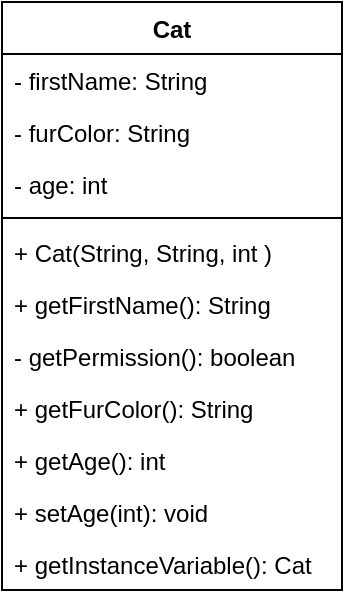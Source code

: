 <mxfile>
    <diagram id="M8kBhUjt7aDqKmAHbUo4" name="Cat">
        <mxGraphModel dx="628" dy="645" grid="1" gridSize="10" guides="1" tooltips="1" connect="1" arrows="1" fold="1" page="1" pageScale="1" pageWidth="827" pageHeight="1169" math="0" shadow="0">
            <root>
                <mxCell id="0"/>
                <mxCell id="1" parent="0"/>
                <mxCell id="2" value="Cat" style="swimlane;fontStyle=1;align=center;verticalAlign=top;childLayout=stackLayout;horizontal=1;startSize=26;horizontalStack=0;resizeParent=1;resizeParentMax=0;resizeLast=0;collapsible=1;marginBottom=0;" parent="1" vertex="1">
                    <mxGeometry x="520" y="220" width="170" height="294" as="geometry">
                        <mxRectangle x="280" y="220" width="100" height="30" as="alternateBounds"/>
                    </mxGeometry>
                </mxCell>
                <mxCell id="3" value="- firstName: String" style="text;strokeColor=none;fillColor=none;align=left;verticalAlign=top;spacingLeft=4;spacingRight=4;overflow=hidden;rotatable=0;points=[[0,0.5],[1,0.5]];portConstraint=eastwest;" parent="2" vertex="1">
                    <mxGeometry y="26" width="170" height="26" as="geometry"/>
                </mxCell>
                <mxCell id="7" value="- furColor: String" style="text;strokeColor=none;fillColor=none;align=left;verticalAlign=top;spacingLeft=4;spacingRight=4;overflow=hidden;rotatable=0;points=[[0,0.5],[1,0.5]];portConstraint=eastwest;" vertex="1" parent="2">
                    <mxGeometry y="52" width="170" height="26" as="geometry"/>
                </mxCell>
                <mxCell id="6" value="- age: int" style="text;strokeColor=none;fillColor=none;align=left;verticalAlign=top;spacingLeft=4;spacingRight=4;overflow=hidden;rotatable=0;points=[[0,0.5],[1,0.5]];portConstraint=eastwest;" vertex="1" parent="2">
                    <mxGeometry y="78" width="170" height="26" as="geometry"/>
                </mxCell>
                <mxCell id="4" value="" style="line;strokeWidth=1;fillColor=none;align=left;verticalAlign=middle;spacingTop=-1;spacingLeft=3;spacingRight=3;rotatable=0;labelPosition=right;points=[];portConstraint=eastwest;strokeColor=inherit;" parent="2" vertex="1">
                    <mxGeometry y="104" width="170" height="8" as="geometry"/>
                </mxCell>
                <mxCell id="5" value="+ Cat(String, String, int )" style="text;strokeColor=none;fillColor=none;align=left;verticalAlign=top;spacingLeft=4;spacingRight=4;overflow=hidden;rotatable=0;points=[[0,0.5],[1,0.5]];portConstraint=eastwest;" parent="2" vertex="1">
                    <mxGeometry y="112" width="170" height="26" as="geometry"/>
                </mxCell>
                <mxCell id="8" value="+ getFirstName(): String" style="text;strokeColor=none;fillColor=none;align=left;verticalAlign=top;spacingLeft=4;spacingRight=4;overflow=hidden;rotatable=0;points=[[0,0.5],[1,0.5]];portConstraint=eastwest;" vertex="1" parent="2">
                    <mxGeometry y="138" width="170" height="26" as="geometry"/>
                </mxCell>
                <mxCell id="9" value="- getPermission(): boolean" style="text;strokeColor=none;fillColor=none;align=left;verticalAlign=top;spacingLeft=4;spacingRight=4;overflow=hidden;rotatable=0;points=[[0,0.5],[1,0.5]];portConstraint=eastwest;" vertex="1" parent="2">
                    <mxGeometry y="164" width="170" height="26" as="geometry"/>
                </mxCell>
                <mxCell id="10" value="+ getFurColor(): String" style="text;strokeColor=none;fillColor=none;align=left;verticalAlign=top;spacingLeft=4;spacingRight=4;overflow=hidden;rotatable=0;points=[[0,0.5],[1,0.5]];portConstraint=eastwest;" vertex="1" parent="2">
                    <mxGeometry y="190" width="170" height="26" as="geometry"/>
                </mxCell>
                <mxCell id="11" value="+ getAge(): int" style="text;strokeColor=none;fillColor=none;align=left;verticalAlign=top;spacingLeft=4;spacingRight=4;overflow=hidden;rotatable=0;points=[[0,0.5],[1,0.5]];portConstraint=eastwest;" vertex="1" parent="2">
                    <mxGeometry y="216" width="170" height="26" as="geometry"/>
                </mxCell>
                <mxCell id="12" value="+ setAge(int): void" style="text;strokeColor=none;fillColor=none;align=left;verticalAlign=top;spacingLeft=4;spacingRight=4;overflow=hidden;rotatable=0;points=[[0,0.5],[1,0.5]];portConstraint=eastwest;" vertex="1" parent="2">
                    <mxGeometry y="242" width="170" height="26" as="geometry"/>
                </mxCell>
                <mxCell id="13" value="+ getInstanceVariable(): Cat" style="text;strokeColor=none;fillColor=none;align=left;verticalAlign=top;spacingLeft=4;spacingRight=4;overflow=hidden;rotatable=0;points=[[0,0.5],[1,0.5]];portConstraint=eastwest;" vertex="1" parent="2">
                    <mxGeometry y="268" width="170" height="26" as="geometry"/>
                </mxCell>
            </root>
        </mxGraphModel>
    </diagram>
    <diagram name="App - Cat" id="13DDZnIjLnZ97I0dF_pM">
        <mxGraphModel dx="773" dy="645" grid="1" gridSize="10" guides="1" tooltips="1" connect="1" arrows="1" fold="1" page="1" pageScale="1" pageWidth="827" pageHeight="1169" math="0" shadow="0">
            <root>
                <mxCell id="nu2pJvq_V1C6nToLKC-7-0"/>
                <mxCell id="nu2pJvq_V1C6nToLKC-7-1" parent="nu2pJvq_V1C6nToLKC-7-0"/>
                <mxCell id="nu2pJvq_V1C6nToLKC-7-2" value="Cat" style="swimlane;fontStyle=1;align=center;verticalAlign=top;childLayout=stackLayout;horizontal=1;startSize=26;horizontalStack=0;resizeParent=1;resizeParentMax=0;resizeLast=0;collapsible=1;marginBottom=0;" vertex="1" parent="nu2pJvq_V1C6nToLKC-7-1">
                    <mxGeometry x="550" y="140" width="170" height="294" as="geometry">
                        <mxRectangle x="280" y="220" width="100" height="30" as="alternateBounds"/>
                    </mxGeometry>
                </mxCell>
                <mxCell id="nu2pJvq_V1C6nToLKC-7-3" value="- firstName: String" style="text;strokeColor=none;fillColor=none;align=left;verticalAlign=top;spacingLeft=4;spacingRight=4;overflow=hidden;rotatable=0;points=[[0,0.5],[1,0.5]];portConstraint=eastwest;" vertex="1" parent="nu2pJvq_V1C6nToLKC-7-2">
                    <mxGeometry y="26" width="170" height="26" as="geometry"/>
                </mxCell>
                <mxCell id="nu2pJvq_V1C6nToLKC-7-4" value="- furColor: String" style="text;strokeColor=none;fillColor=none;align=left;verticalAlign=top;spacingLeft=4;spacingRight=4;overflow=hidden;rotatable=0;points=[[0,0.5],[1,0.5]];portConstraint=eastwest;" vertex="1" parent="nu2pJvq_V1C6nToLKC-7-2">
                    <mxGeometry y="52" width="170" height="26" as="geometry"/>
                </mxCell>
                <mxCell id="nu2pJvq_V1C6nToLKC-7-5" value="- age: int" style="text;strokeColor=none;fillColor=none;align=left;verticalAlign=top;spacingLeft=4;spacingRight=4;overflow=hidden;rotatable=0;points=[[0,0.5],[1,0.5]];portConstraint=eastwest;" vertex="1" parent="nu2pJvq_V1C6nToLKC-7-2">
                    <mxGeometry y="78" width="170" height="26" as="geometry"/>
                </mxCell>
                <mxCell id="nu2pJvq_V1C6nToLKC-7-6" value="" style="line;strokeWidth=1;fillColor=none;align=left;verticalAlign=middle;spacingTop=-1;spacingLeft=3;spacingRight=3;rotatable=0;labelPosition=right;points=[];portConstraint=eastwest;strokeColor=inherit;" vertex="1" parent="nu2pJvq_V1C6nToLKC-7-2">
                    <mxGeometry y="104" width="170" height="8" as="geometry"/>
                </mxCell>
                <mxCell id="nu2pJvq_V1C6nToLKC-7-7" value="+ Cat(String, String, int )" style="text;strokeColor=none;fillColor=none;align=left;verticalAlign=top;spacingLeft=4;spacingRight=4;overflow=hidden;rotatable=0;points=[[0,0.5],[1,0.5]];portConstraint=eastwest;" vertex="1" parent="nu2pJvq_V1C6nToLKC-7-2">
                    <mxGeometry y="112" width="170" height="26" as="geometry"/>
                </mxCell>
                <mxCell id="nu2pJvq_V1C6nToLKC-7-8" value="+ getFirstName(): String" style="text;strokeColor=none;fillColor=none;align=left;verticalAlign=top;spacingLeft=4;spacingRight=4;overflow=hidden;rotatable=0;points=[[0,0.5],[1,0.5]];portConstraint=eastwest;" vertex="1" parent="nu2pJvq_V1C6nToLKC-7-2">
                    <mxGeometry y="138" width="170" height="26" as="geometry"/>
                </mxCell>
                <mxCell id="nu2pJvq_V1C6nToLKC-7-9" value="- getPermission(): boolean" style="text;strokeColor=none;fillColor=none;align=left;verticalAlign=top;spacingLeft=4;spacingRight=4;overflow=hidden;rotatable=0;points=[[0,0.5],[1,0.5]];portConstraint=eastwest;" vertex="1" parent="nu2pJvq_V1C6nToLKC-7-2">
                    <mxGeometry y="164" width="170" height="26" as="geometry"/>
                </mxCell>
                <mxCell id="nu2pJvq_V1C6nToLKC-7-10" value="+ getFurColor(): String" style="text;strokeColor=none;fillColor=none;align=left;verticalAlign=top;spacingLeft=4;spacingRight=4;overflow=hidden;rotatable=0;points=[[0,0.5],[1,0.5]];portConstraint=eastwest;" vertex="1" parent="nu2pJvq_V1C6nToLKC-7-2">
                    <mxGeometry y="190" width="170" height="26" as="geometry"/>
                </mxCell>
                <mxCell id="nu2pJvq_V1C6nToLKC-7-11" value="+ getAge(): int" style="text;strokeColor=none;fillColor=none;align=left;verticalAlign=top;spacingLeft=4;spacingRight=4;overflow=hidden;rotatable=0;points=[[0,0.5],[1,0.5]];portConstraint=eastwest;" vertex="1" parent="nu2pJvq_V1C6nToLKC-7-2">
                    <mxGeometry y="216" width="170" height="26" as="geometry"/>
                </mxCell>
                <mxCell id="nu2pJvq_V1C6nToLKC-7-12" value="+ setAge(int): void" style="text;strokeColor=none;fillColor=none;align=left;verticalAlign=top;spacingLeft=4;spacingRight=4;overflow=hidden;rotatable=0;points=[[0,0.5],[1,0.5]];portConstraint=eastwest;" vertex="1" parent="nu2pJvq_V1C6nToLKC-7-2">
                    <mxGeometry y="242" width="170" height="26" as="geometry"/>
                </mxCell>
                <mxCell id="nu2pJvq_V1C6nToLKC-7-13" value="+ getInstanceVariable(): Cat" style="text;strokeColor=none;fillColor=none;align=left;verticalAlign=top;spacingLeft=4;spacingRight=4;overflow=hidden;rotatable=0;points=[[0,0.5],[1,0.5]];portConstraint=eastwest;" vertex="1" parent="nu2pJvq_V1C6nToLKC-7-2">
                    <mxGeometry y="268" width="170" height="26" as="geometry"/>
                </mxCell>
                <mxCell id="DXvygNqnsuybnwrVP79V-0" value="App" style="swimlane;fontStyle=1;align=center;verticalAlign=top;childLayout=stackLayout;horizontal=1;startSize=26;horizontalStack=0;resizeParent=1;resizeParentMax=0;resizeLast=0;collapsible=1;marginBottom=0;" vertex="1" parent="nu2pJvq_V1C6nToLKC-7-1">
                    <mxGeometry x="270" y="140" width="160" height="86" as="geometry"/>
                </mxCell>
                <mxCell id="DXvygNqnsuybnwrVP79V-2" value="" style="line;strokeWidth=1;fillColor=none;align=left;verticalAlign=middle;spacingTop=-1;spacingLeft=3;spacingRight=3;rotatable=0;labelPosition=right;points=[];portConstraint=eastwest;strokeColor=inherit;" vertex="1" parent="DXvygNqnsuybnwrVP79V-0">
                    <mxGeometry y="26" width="160" height="8" as="geometry"/>
                </mxCell>
                <mxCell id="DXvygNqnsuybnwrVP79V-3" value="+ main(String): void" style="text;align=left;verticalAlign=top;spacingLeft=4;spacingRight=4;overflow=hidden;rotatable=0;points=[[0,0.5],[1,0.5]];portConstraint=eastwest;fontStyle=4;" vertex="1" parent="DXvygNqnsuybnwrVP79V-0">
                    <mxGeometry y="34" width="160" height="26" as="geometry"/>
                </mxCell>
                <mxCell id="DXvygNqnsuybnwrVP79V-5" value="+ output(String): void" style="text;strokeColor=none;fillColor=none;align=left;verticalAlign=top;spacingLeft=4;spacingRight=4;overflow=hidden;rotatable=0;points=[[0,0.5],[1,0.5]];portConstraint=eastwest;fontStyle=4" vertex="1" parent="DXvygNqnsuybnwrVP79V-0">
                    <mxGeometry y="60" width="160" height="26" as="geometry"/>
                </mxCell>
                <mxCell id="DXvygNqnsuybnwrVP79V-10" value="" style="endArrow=open;endFill=1;endSize=12;html=1;exitX=1;exitY=0.5;exitDx=0;exitDy=0;entryX=0.006;entryY=0.853;entryDx=0;entryDy=0;entryPerimeter=0;" edge="1" parent="nu2pJvq_V1C6nToLKC-7-1" source="DXvygNqnsuybnwrVP79V-3" target="nu2pJvq_V1C6nToLKC-7-3">
                    <mxGeometry width="160" relative="1" as="geometry">
                        <mxPoint x="460" y="310" as="sourcePoint"/>
                        <mxPoint x="540" y="187" as="targetPoint"/>
                    </mxGeometry>
                </mxCell>
            </root>
        </mxGraphModel>
    </diagram>
</mxfile>